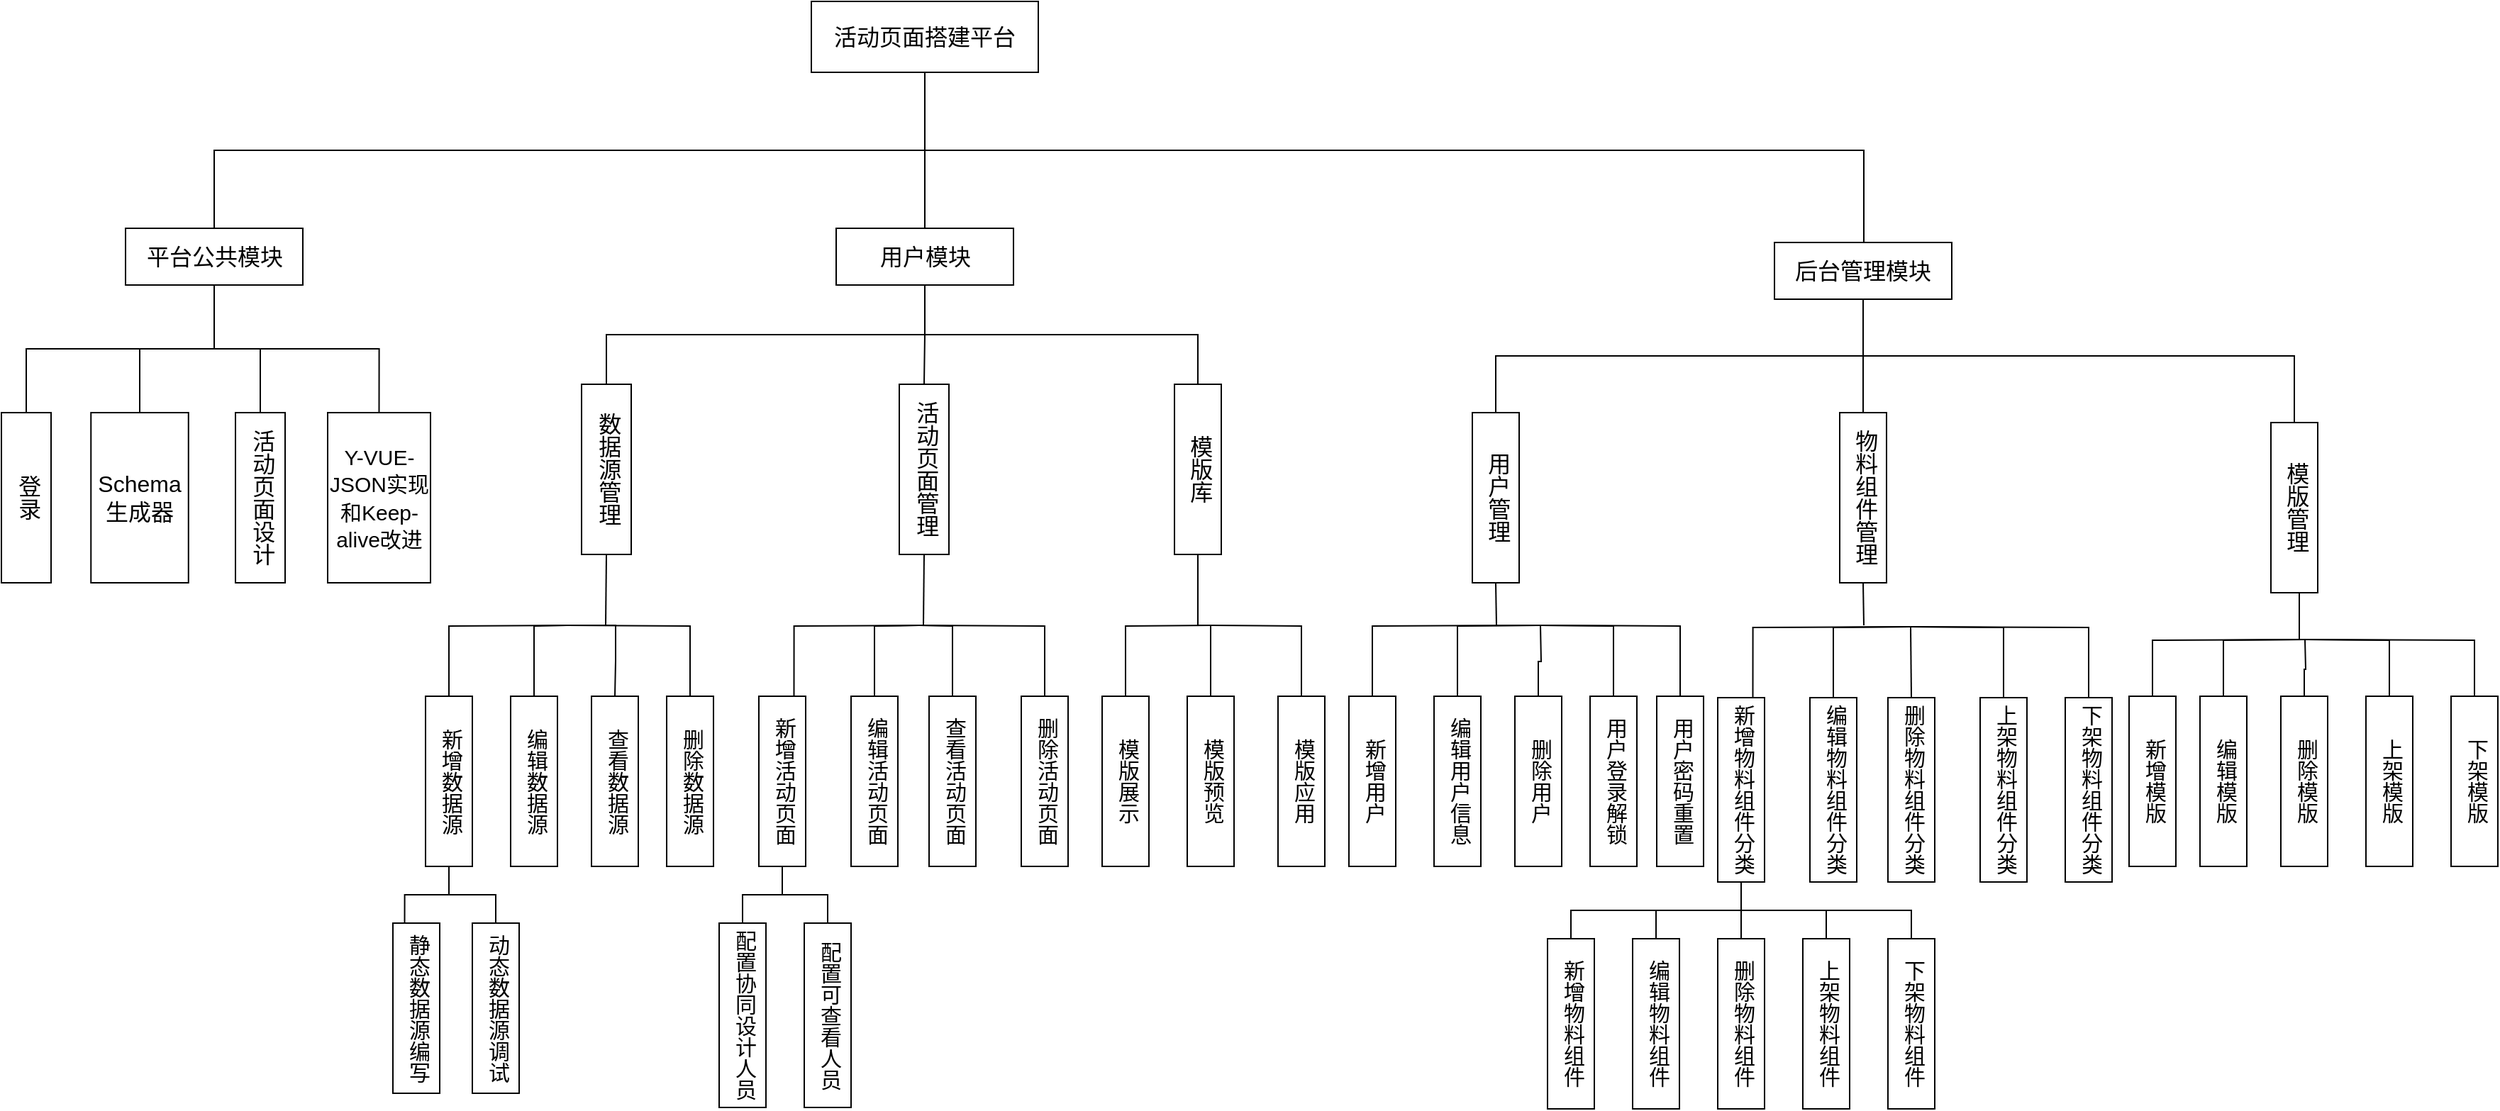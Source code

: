 <mxfile version="24.7.10">
  <diagram name="第 1 页" id="72ZHC42JVb6v5-2pjBy6">
    <mxGraphModel dx="2901" dy="3483" grid="1" gridSize="10" guides="1" tooltips="1" connect="1" arrows="1" fold="1" page="1" pageScale="1" pageWidth="827" pageHeight="1169" math="0" shadow="0">
      <root>
        <mxCell id="0" />
        <mxCell id="1" parent="0" />
        <mxCell id="pIB-OUyVMnTZojbpDNxz-1" style="edgeStyle=orthogonalEdgeStyle;rounded=0;orthogonalLoop=1;jettySize=auto;html=1;exitX=0.5;exitY=1;exitDx=0;exitDy=0;entryX=0.5;entryY=0;entryDx=0;entryDy=0;endArrow=none;endFill=0;fontSize=16;" edge="1" parent="1" source="pIB-OUyVMnTZojbpDNxz-4" target="pIB-OUyVMnTZojbpDNxz-8">
          <mxGeometry relative="1" as="geometry" />
        </mxCell>
        <mxCell id="pIB-OUyVMnTZojbpDNxz-2" style="edgeStyle=orthogonalEdgeStyle;rounded=0;orthogonalLoop=1;jettySize=auto;html=1;exitX=0.5;exitY=1;exitDx=0;exitDy=0;endArrow=none;endFill=0;fontSize=16;" edge="1" parent="1">
          <mxGeometry relative="1" as="geometry">
            <mxPoint x="441" y="-1995" as="sourcePoint" />
            <mxPoint x="1103" y="-1875" as="targetPoint" />
            <Array as="points">
              <mxPoint x="441" y="-1945" />
              <mxPoint x="1103" y="-1945" />
            </Array>
          </mxGeometry>
        </mxCell>
        <mxCell id="pIB-OUyVMnTZojbpDNxz-3" style="edgeStyle=orthogonalEdgeStyle;rounded=0;orthogonalLoop=1;jettySize=auto;html=1;exitX=0.5;exitY=1;exitDx=0;exitDy=0;entryX=0.5;entryY=0;entryDx=0;entryDy=0;endArrow=none;endFill=0;fontSize=16;" edge="1" parent="1" source="pIB-OUyVMnTZojbpDNxz-4" target="pIB-OUyVMnTZojbpDNxz-17">
          <mxGeometry relative="1" as="geometry" />
        </mxCell>
        <mxCell id="pIB-OUyVMnTZojbpDNxz-4" value="&lt;font style=&quot;font-size: 16px;&quot;&gt;活动页面搭建平台&lt;/font&gt;" style="rounded=0;whiteSpace=wrap;html=1;fontSize=16;" vertex="1" parent="1">
          <mxGeometry x="361" y="-2050" width="160" height="50" as="geometry" />
        </mxCell>
        <mxCell id="pIB-OUyVMnTZojbpDNxz-5" style="edgeStyle=orthogonalEdgeStyle;rounded=0;orthogonalLoop=1;jettySize=auto;html=1;exitX=0.5;exitY=1;exitDx=0;exitDy=0;entryX=0.5;entryY=0;entryDx=0;entryDy=0;endArrow=none;endFill=0;fontSize=16;" edge="1" parent="1" source="pIB-OUyVMnTZojbpDNxz-8" target="pIB-OUyVMnTZojbpDNxz-18">
          <mxGeometry relative="1" as="geometry" />
        </mxCell>
        <mxCell id="pIB-OUyVMnTZojbpDNxz-6" style="edgeStyle=orthogonalEdgeStyle;rounded=0;orthogonalLoop=1;jettySize=auto;html=1;exitX=0.5;exitY=1;exitDx=0;exitDy=0;entryX=0.5;entryY=0;entryDx=0;entryDy=0;endArrow=none;endFill=0;fontSize=16;" edge="1" parent="1" source="pIB-OUyVMnTZojbpDNxz-8" target="pIB-OUyVMnTZojbpDNxz-19">
          <mxGeometry relative="1" as="geometry" />
        </mxCell>
        <mxCell id="pIB-OUyVMnTZojbpDNxz-7" style="edgeStyle=orthogonalEdgeStyle;rounded=0;orthogonalLoop=1;jettySize=auto;html=1;exitX=0.5;exitY=1;exitDx=0;exitDy=0;entryX=0.5;entryY=0;entryDx=0;entryDy=0;endArrow=none;endFill=0;fontSize=16;" edge="1" parent="1" source="pIB-OUyVMnTZojbpDNxz-8" target="pIB-OUyVMnTZojbpDNxz-20">
          <mxGeometry relative="1" as="geometry" />
        </mxCell>
        <mxCell id="pIB-OUyVMnTZojbpDNxz-8" value="用户模块" style="rounded=0;whiteSpace=wrap;html=1;fontSize=16;" vertex="1" parent="1">
          <mxGeometry x="378.5" y="-1890" width="125" height="40" as="geometry" />
        </mxCell>
        <mxCell id="pIB-OUyVMnTZojbpDNxz-9" style="edgeStyle=orthogonalEdgeStyle;rounded=0;orthogonalLoop=1;jettySize=auto;html=1;exitX=0.5;exitY=1;exitDx=0;exitDy=0;entryX=0.5;entryY=0;entryDx=0;entryDy=0;endArrow=none;endFill=0;fontSize=16;" edge="1" parent="1" source="pIB-OUyVMnTZojbpDNxz-12" target="pIB-OUyVMnTZojbpDNxz-22">
          <mxGeometry relative="1" as="geometry" />
        </mxCell>
        <mxCell id="pIB-OUyVMnTZojbpDNxz-10" style="edgeStyle=orthogonalEdgeStyle;rounded=0;orthogonalLoop=1;jettySize=auto;html=1;exitX=0.5;exitY=1;exitDx=0;exitDy=0;entryX=0.5;entryY=0;entryDx=0;entryDy=0;endArrow=none;endFill=0;fontSize=16;" edge="1" parent="1" source="pIB-OUyVMnTZojbpDNxz-12" target="pIB-OUyVMnTZojbpDNxz-23">
          <mxGeometry relative="1" as="geometry" />
        </mxCell>
        <mxCell id="pIB-OUyVMnTZojbpDNxz-11" style="edgeStyle=orthogonalEdgeStyle;rounded=0;orthogonalLoop=1;jettySize=auto;html=1;exitX=0.5;exitY=1;exitDx=0;exitDy=0;entryX=0.5;entryY=0;entryDx=0;entryDy=0;endArrow=none;endFill=0;fontSize=16;" edge="1" parent="1" source="pIB-OUyVMnTZojbpDNxz-12" target="pIB-OUyVMnTZojbpDNxz-24">
          <mxGeometry relative="1" as="geometry">
            <Array as="points">
              <mxPoint x="1103" y="-1800" />
              <mxPoint x="1407" y="-1800" />
            </Array>
          </mxGeometry>
        </mxCell>
        <mxCell id="pIB-OUyVMnTZojbpDNxz-12" value="后台管理模块" style="rounded=0;whiteSpace=wrap;html=1;fontSize=16;" vertex="1" parent="1">
          <mxGeometry x="1040" y="-1880" width="125" height="40" as="geometry" />
        </mxCell>
        <mxCell id="pIB-OUyVMnTZojbpDNxz-13" style="edgeStyle=orthogonalEdgeStyle;rounded=0;orthogonalLoop=1;jettySize=auto;html=1;exitX=0.5;exitY=1;exitDx=0;exitDy=0;endArrow=none;endFill=0;fontSize=16;" edge="1" parent="1" source="pIB-OUyVMnTZojbpDNxz-17" target="pIB-OUyVMnTZojbpDNxz-25">
          <mxGeometry relative="1" as="geometry" />
        </mxCell>
        <mxCell id="pIB-OUyVMnTZojbpDNxz-14" style="edgeStyle=orthogonalEdgeStyle;rounded=0;orthogonalLoop=1;jettySize=auto;html=1;exitX=0.5;exitY=1;exitDx=0;exitDy=0;entryX=0.5;entryY=0;entryDx=0;entryDy=0;endArrow=none;endFill=0;fontSize=16;" edge="1" parent="1" source="pIB-OUyVMnTZojbpDNxz-17" target="pIB-OUyVMnTZojbpDNxz-26">
          <mxGeometry relative="1" as="geometry" />
        </mxCell>
        <mxCell id="pIB-OUyVMnTZojbpDNxz-15" style="edgeStyle=orthogonalEdgeStyle;rounded=0;orthogonalLoop=1;jettySize=auto;html=1;exitX=0.5;exitY=1;exitDx=0;exitDy=0;endArrow=none;endFill=0;fontSize=16;" edge="1" parent="1" source="pIB-OUyVMnTZojbpDNxz-17" target="pIB-OUyVMnTZojbpDNxz-21">
          <mxGeometry relative="1" as="geometry" />
        </mxCell>
        <mxCell id="pIB-OUyVMnTZojbpDNxz-16" style="edgeStyle=orthogonalEdgeStyle;rounded=0;orthogonalLoop=1;jettySize=auto;html=1;exitX=0.5;exitY=1;exitDx=0;exitDy=0;entryX=0.5;entryY=0;entryDx=0;entryDy=0;endArrow=none;endFill=0;" edge="1" parent="1" source="pIB-OUyVMnTZojbpDNxz-17" target="pIB-OUyVMnTZojbpDNxz-27">
          <mxGeometry relative="1" as="geometry" />
        </mxCell>
        <mxCell id="pIB-OUyVMnTZojbpDNxz-17" value="平台公共模块" style="rounded=0;whiteSpace=wrap;html=1;fontSize=16;" vertex="1" parent="1">
          <mxGeometry x="-122.5" y="-1890" width="125" height="40" as="geometry" />
        </mxCell>
        <mxCell id="pIB-OUyVMnTZojbpDNxz-62" style="edgeStyle=orthogonalEdgeStyle;rounded=0;orthogonalLoop=1;jettySize=auto;html=1;exitX=0.5;exitY=1;exitDx=0;exitDy=0;endArrow=none;endFill=0;" edge="1" parent="1" source="pIB-OUyVMnTZojbpDNxz-18">
          <mxGeometry relative="1" as="geometry">
            <mxPoint x="216" y="-1610" as="targetPoint" />
          </mxGeometry>
        </mxCell>
        <mxCell id="pIB-OUyVMnTZojbpDNxz-18" value="数据源管理" style="rounded=0;whiteSpace=wrap;html=1;verticalAlign=middle;align=center;labelPosition=center;verticalLabelPosition=middle;textDirection=vertical-rl;fontSize=16;" vertex="1" parent="1">
          <mxGeometry x="199" y="-1780" width="35" height="120" as="geometry" />
        </mxCell>
        <mxCell id="pIB-OUyVMnTZojbpDNxz-61" style="edgeStyle=orthogonalEdgeStyle;rounded=0;orthogonalLoop=1;jettySize=auto;html=1;exitX=0.5;exitY=1;exitDx=0;exitDy=0;endArrow=none;endFill=0;" edge="1" parent="1" source="pIB-OUyVMnTZojbpDNxz-19">
          <mxGeometry relative="1" as="geometry">
            <mxPoint x="440" y="-1610" as="targetPoint" />
          </mxGeometry>
        </mxCell>
        <mxCell id="pIB-OUyVMnTZojbpDNxz-19" value="活动页面管理" style="rounded=0;whiteSpace=wrap;html=1;verticalAlign=middle;align=center;labelPosition=center;verticalLabelPosition=middle;textDirection=vertical-rl;strokeWidth=1;fontSize=16;" vertex="1" parent="1">
          <mxGeometry x="423" y="-1780" width="35" height="120" as="geometry" />
        </mxCell>
        <mxCell id="pIB-OUyVMnTZojbpDNxz-64" style="edgeStyle=orthogonalEdgeStyle;rounded=0;orthogonalLoop=1;jettySize=auto;html=1;exitX=0.5;exitY=1;exitDx=0;exitDy=0;entryX=0.5;entryY=0;entryDx=0;entryDy=0;endArrow=none;endFill=0;" edge="1" parent="1" source="pIB-OUyVMnTZojbpDNxz-20" target="pIB-OUyVMnTZojbpDNxz-56">
          <mxGeometry relative="1" as="geometry" />
        </mxCell>
        <mxCell id="pIB-OUyVMnTZojbpDNxz-20" value="模版库" style="rounded=0;whiteSpace=wrap;html=1;verticalAlign=middle;align=center;labelPosition=center;verticalLabelPosition=middle;textDirection=vertical-rl;spacing=0;fontSize=16;" vertex="1" parent="1">
          <mxGeometry x="617" y="-1780" width="33" height="120" as="geometry" />
        </mxCell>
        <mxCell id="pIB-OUyVMnTZojbpDNxz-21" value="活动页面设计" style="rounded=0;whiteSpace=wrap;html=1;verticalAlign=middle;align=center;labelPosition=center;verticalLabelPosition=middle;textDirection=vertical-rl;fontSize=16;" vertex="1" parent="1">
          <mxGeometry x="-45" y="-1760" width="35" height="120" as="geometry" />
        </mxCell>
        <mxCell id="pIB-OUyVMnTZojbpDNxz-105" style="edgeStyle=orthogonalEdgeStyle;rounded=0;orthogonalLoop=1;jettySize=auto;html=1;exitX=0.5;exitY=1;exitDx=0;exitDy=0;endArrow=none;endFill=0;" edge="1" parent="1" source="pIB-OUyVMnTZojbpDNxz-22">
          <mxGeometry relative="1" as="geometry">
            <mxPoint x="844" y="-1610" as="targetPoint" />
          </mxGeometry>
        </mxCell>
        <mxCell id="pIB-OUyVMnTZojbpDNxz-22" value="用户管理" style="rounded=0;whiteSpace=wrap;html=1;verticalAlign=middle;align=center;labelPosition=center;verticalLabelPosition=middle;textDirection=vertical-rl;spacing=0;fontSize=16;" vertex="1" parent="1">
          <mxGeometry x="827" y="-1760" width="33" height="120" as="geometry" />
        </mxCell>
        <mxCell id="pIB-OUyVMnTZojbpDNxz-106" style="edgeStyle=orthogonalEdgeStyle;rounded=0;orthogonalLoop=1;jettySize=auto;html=1;exitX=0.5;exitY=1;exitDx=0;exitDy=0;endArrow=none;endFill=0;" edge="1" parent="1" source="pIB-OUyVMnTZojbpDNxz-23">
          <mxGeometry relative="1" as="geometry">
            <mxPoint x="1103" y="-1610" as="targetPoint" />
          </mxGeometry>
        </mxCell>
        <mxCell id="pIB-OUyVMnTZojbpDNxz-23" value="物料组件管理" style="rounded=0;whiteSpace=wrap;html=1;verticalAlign=middle;align=center;labelPosition=center;verticalLabelPosition=middle;textDirection=vertical-rl;spacing=0;fontSize=16;" vertex="1" parent="1">
          <mxGeometry x="1086" y="-1760" width="33" height="120" as="geometry" />
        </mxCell>
        <mxCell id="pIB-OUyVMnTZojbpDNxz-107" style="edgeStyle=orthogonalEdgeStyle;rounded=0;orthogonalLoop=1;jettySize=auto;html=1;exitX=0.5;exitY=1;exitDx=0;exitDy=0;endArrow=none;endFill=0;" edge="1" parent="1" source="pIB-OUyVMnTZojbpDNxz-24">
          <mxGeometry relative="1" as="geometry">
            <mxPoint x="1410" y="-1600" as="targetPoint" />
          </mxGeometry>
        </mxCell>
        <mxCell id="pIB-OUyVMnTZojbpDNxz-24" value="模版管理" style="rounded=0;whiteSpace=wrap;html=1;verticalAlign=middle;align=center;labelPosition=center;verticalLabelPosition=middle;textDirection=vertical-rl;spacing=0;fontSize=16;" vertex="1" parent="1">
          <mxGeometry x="1390" y="-1753" width="33" height="120" as="geometry" />
        </mxCell>
        <mxCell id="pIB-OUyVMnTZojbpDNxz-25" value="Schema&lt;div style=&quot;font-size: 16px;&quot;&gt;生成器&lt;/div&gt;" style="rounded=0;whiteSpace=wrap;html=1;verticalAlign=middle;align=center;labelPosition=center;verticalLabelPosition=middle;textDirection=rtl;fontSize=16;" vertex="1" parent="1">
          <mxGeometry x="-146.87" y="-1760" width="68.75" height="120" as="geometry" />
        </mxCell>
        <mxCell id="pIB-OUyVMnTZojbpDNxz-26" value="登录" style="rounded=0;whiteSpace=wrap;html=1;verticalAlign=middle;align=center;labelPosition=center;verticalLabelPosition=middle;textDirection=vertical-rl;fontSize=16;" vertex="1" parent="1">
          <mxGeometry x="-210" y="-1760" width="35" height="120" as="geometry" />
        </mxCell>
        <mxCell id="pIB-OUyVMnTZojbpDNxz-27" value="&lt;font style=&quot;font-size: 15px;&quot;&gt;Y-VUE-JSON实现和Keep-alive改进&lt;/font&gt;" style="rounded=0;whiteSpace=wrap;html=1;verticalAlign=middle;align=center;labelPosition=center;verticalLabelPosition=middle;textDirection=rtl;fontSize=16;" vertex="1" parent="1">
          <mxGeometry x="20" y="-1760" width="72.5" height="120" as="geometry" />
        </mxCell>
        <mxCell id="pIB-OUyVMnTZojbpDNxz-28" style="edgeStyle=orthogonalEdgeStyle;rounded=0;orthogonalLoop=1;jettySize=auto;html=1;exitX=0.5;exitY=1;exitDx=0;exitDy=0;entryX=0.5;entryY=0;entryDx=0;entryDy=0;endArrow=none;endFill=0;fontSize=15;" edge="1" parent="1" target="pIB-OUyVMnTZojbpDNxz-40">
          <mxGeometry relative="1" as="geometry">
            <mxPoint x="189" y="-1610" as="sourcePoint" />
          </mxGeometry>
        </mxCell>
        <mxCell id="pIB-OUyVMnTZojbpDNxz-29" style="edgeStyle=orthogonalEdgeStyle;rounded=0;orthogonalLoop=1;jettySize=auto;html=1;exitX=0.5;exitY=1;exitDx=0;exitDy=0;entryX=0.5;entryY=0;entryDx=0;entryDy=0;endArrow=none;endFill=0;fontSize=15;" edge="1" parent="1" target="pIB-OUyVMnTZojbpDNxz-41">
          <mxGeometry relative="1" as="geometry">
            <mxPoint x="189" y="-1610" as="sourcePoint" />
          </mxGeometry>
        </mxCell>
        <mxCell id="pIB-OUyVMnTZojbpDNxz-30" style="edgeStyle=orthogonalEdgeStyle;rounded=0;orthogonalLoop=1;jettySize=auto;html=1;exitX=0.5;exitY=1;exitDx=0;exitDy=0;entryX=0.5;entryY=0;entryDx=0;entryDy=0;endArrow=none;endFill=0;fontSize=15;" edge="1" parent="1" target="pIB-OUyVMnTZojbpDNxz-42">
          <mxGeometry relative="1" as="geometry">
            <Array as="points">
              <mxPoint x="223" y="-1610" />
              <mxPoint x="223" y="-1585" />
            </Array>
            <mxPoint x="189" y="-1610" as="sourcePoint" />
          </mxGeometry>
        </mxCell>
        <mxCell id="pIB-OUyVMnTZojbpDNxz-31" style="edgeStyle=orthogonalEdgeStyle;rounded=0;orthogonalLoop=1;jettySize=auto;html=1;exitX=0.5;exitY=1;exitDx=0;exitDy=0;entryX=0.5;entryY=0;entryDx=0;entryDy=0;endArrow=none;endFill=0;fontSize=15;" edge="1" parent="1" target="pIB-OUyVMnTZojbpDNxz-43">
          <mxGeometry relative="1" as="geometry">
            <mxPoint x="189" y="-1610" as="sourcePoint" />
          </mxGeometry>
        </mxCell>
        <mxCell id="pIB-OUyVMnTZojbpDNxz-32" style="edgeStyle=orthogonalEdgeStyle;rounded=0;orthogonalLoop=1;jettySize=auto;html=1;exitX=0.5;exitY=1;exitDx=0;exitDy=0;entryX=0.75;entryY=0;entryDx=0;entryDy=0;endArrow=none;endFill=0;fontSize=15;" edge="1" parent="1" target="pIB-OUyVMnTZojbpDNxz-48">
          <mxGeometry relative="1" as="geometry">
            <mxPoint x="437" y="-1610" as="sourcePoint" />
          </mxGeometry>
        </mxCell>
        <mxCell id="pIB-OUyVMnTZojbpDNxz-33" style="edgeStyle=orthogonalEdgeStyle;rounded=0;orthogonalLoop=1;jettySize=auto;html=1;exitX=0.5;exitY=1;exitDx=0;exitDy=0;entryX=0.5;entryY=0;entryDx=0;entryDy=0;endArrow=none;endFill=0;fontSize=15;" edge="1" parent="1" target="pIB-OUyVMnTZojbpDNxz-49">
          <mxGeometry relative="1" as="geometry">
            <mxPoint x="437" y="-1610" as="sourcePoint" />
          </mxGeometry>
        </mxCell>
        <mxCell id="pIB-OUyVMnTZojbpDNxz-34" style="edgeStyle=orthogonalEdgeStyle;rounded=0;orthogonalLoop=1;jettySize=auto;html=1;exitX=0.5;exitY=1;exitDx=0;exitDy=0;entryX=0.5;entryY=0;entryDx=0;entryDy=0;endArrow=none;endFill=0;fontSize=15;" edge="1" parent="1" target="pIB-OUyVMnTZojbpDNxz-50">
          <mxGeometry relative="1" as="geometry">
            <mxPoint x="437" y="-1610" as="sourcePoint" />
          </mxGeometry>
        </mxCell>
        <mxCell id="pIB-OUyVMnTZojbpDNxz-35" style="edgeStyle=orthogonalEdgeStyle;rounded=0;orthogonalLoop=1;jettySize=auto;html=1;exitX=0.5;exitY=1;exitDx=0;exitDy=0;entryX=0.5;entryY=0;entryDx=0;entryDy=0;endArrow=none;endFill=0;fontSize=15;" edge="1" parent="1" target="pIB-OUyVMnTZojbpDNxz-51">
          <mxGeometry relative="1" as="geometry">
            <mxPoint x="437" y="-1610" as="sourcePoint" />
          </mxGeometry>
        </mxCell>
        <mxCell id="pIB-OUyVMnTZojbpDNxz-36" style="edgeStyle=orthogonalEdgeStyle;rounded=0;orthogonalLoop=1;jettySize=auto;html=1;exitX=0.5;exitY=1;exitDx=0;exitDy=0;endArrow=none;endFill=0;fontSize=15;" edge="1" parent="1" target="pIB-OUyVMnTZojbpDNxz-54">
          <mxGeometry relative="1" as="geometry">
            <mxPoint x="643" y="-1610" as="sourcePoint" />
          </mxGeometry>
        </mxCell>
        <mxCell id="pIB-OUyVMnTZojbpDNxz-37" style="edgeStyle=orthogonalEdgeStyle;rounded=0;orthogonalLoop=1;jettySize=auto;html=1;exitX=0.5;exitY=1;exitDx=0;exitDy=0;entryX=0.5;entryY=0;entryDx=0;entryDy=0;endArrow=none;endFill=0;fontSize=15;" edge="1" parent="1" target="pIB-OUyVMnTZojbpDNxz-55">
          <mxGeometry relative="1" as="geometry">
            <mxPoint x="643" y="-1610" as="sourcePoint" />
          </mxGeometry>
        </mxCell>
        <mxCell id="pIB-OUyVMnTZojbpDNxz-38" style="edgeStyle=orthogonalEdgeStyle;rounded=0;orthogonalLoop=1;jettySize=auto;html=1;exitX=0.5;exitY=1;exitDx=0;exitDy=0;entryX=0.25;entryY=0;entryDx=0;entryDy=0;endArrow=none;endFill=0;fontSize=15;" edge="1" parent="1" source="pIB-OUyVMnTZojbpDNxz-40" target="pIB-OUyVMnTZojbpDNxz-44">
          <mxGeometry relative="1" as="geometry">
            <Array as="points">
              <mxPoint x="106" y="-1420" />
              <mxPoint x="74" y="-1420" />
            </Array>
          </mxGeometry>
        </mxCell>
        <mxCell id="pIB-OUyVMnTZojbpDNxz-39" style="edgeStyle=orthogonalEdgeStyle;rounded=0;orthogonalLoop=1;jettySize=auto;html=1;exitX=0.5;exitY=1;exitDx=0;exitDy=0;endArrow=none;endFill=0;fontSize=15;" edge="1" parent="1" source="pIB-OUyVMnTZojbpDNxz-40" target="pIB-OUyVMnTZojbpDNxz-45">
          <mxGeometry relative="1" as="geometry" />
        </mxCell>
        <mxCell id="pIB-OUyVMnTZojbpDNxz-40" value="新增数据源" style="rounded=0;whiteSpace=wrap;html=1;verticalAlign=middle;align=center;labelPosition=center;verticalLabelPosition=middle;textDirection=vertical-rl;spacing=0;fontSize=15;" vertex="1" parent="1">
          <mxGeometry x="89" y="-1560" width="33" height="120" as="geometry" />
        </mxCell>
        <mxCell id="pIB-OUyVMnTZojbpDNxz-41" value="编辑数据源" style="rounded=0;whiteSpace=wrap;html=1;verticalAlign=middle;align=center;labelPosition=center;verticalLabelPosition=middle;textDirection=vertical-rl;spacing=0;fontSize=15;" vertex="1" parent="1">
          <mxGeometry x="149" y="-1560" width="33" height="120" as="geometry" />
        </mxCell>
        <mxCell id="pIB-OUyVMnTZojbpDNxz-42" value="查看数据源" style="rounded=0;whiteSpace=wrap;html=1;verticalAlign=middle;align=center;labelPosition=center;verticalLabelPosition=middle;textDirection=vertical-rl;spacing=0;fontSize=15;" vertex="1" parent="1">
          <mxGeometry x="206" y="-1560" width="33" height="120" as="geometry" />
        </mxCell>
        <mxCell id="pIB-OUyVMnTZojbpDNxz-43" value="删除数据源" style="rounded=0;whiteSpace=wrap;html=1;verticalAlign=middle;align=center;labelPosition=center;verticalLabelPosition=middle;textDirection=vertical-rl;spacing=0;fontSize=15;" vertex="1" parent="1">
          <mxGeometry x="259" y="-1560" width="33" height="120" as="geometry" />
        </mxCell>
        <mxCell id="pIB-OUyVMnTZojbpDNxz-44" value="静态数据源编写" style="rounded=0;whiteSpace=wrap;html=1;verticalAlign=middle;align=center;labelPosition=center;verticalLabelPosition=middle;textDirection=vertical-rl;spacing=0;fontSize=15;" vertex="1" parent="1">
          <mxGeometry x="66" y="-1400" width="33" height="120" as="geometry" />
        </mxCell>
        <mxCell id="pIB-OUyVMnTZojbpDNxz-45" value="动态数据源调试" style="rounded=0;whiteSpace=wrap;html=1;verticalAlign=middle;align=center;labelPosition=center;verticalLabelPosition=middle;textDirection=vertical-rl;spacing=0;fontSize=15;" vertex="1" parent="1">
          <mxGeometry x="122" y="-1400" width="33" height="120" as="geometry" />
        </mxCell>
        <mxCell id="pIB-OUyVMnTZojbpDNxz-46" style="edgeStyle=orthogonalEdgeStyle;rounded=0;orthogonalLoop=1;jettySize=auto;html=1;exitX=0.5;exitY=1;exitDx=0;exitDy=0;entryX=0.5;entryY=0;entryDx=0;entryDy=0;endArrow=none;endFill=0;fontSize=15;" edge="1" parent="1" source="pIB-OUyVMnTZojbpDNxz-48" target="pIB-OUyVMnTZojbpDNxz-52">
          <mxGeometry relative="1" as="geometry" />
        </mxCell>
        <mxCell id="pIB-OUyVMnTZojbpDNxz-47" style="edgeStyle=orthogonalEdgeStyle;rounded=0;orthogonalLoop=1;jettySize=auto;html=1;exitX=0.5;exitY=1;exitDx=0;exitDy=0;entryX=0.5;entryY=0;entryDx=0;entryDy=0;endArrow=none;endFill=0;fontSize=15;" edge="1" parent="1" source="pIB-OUyVMnTZojbpDNxz-48" target="pIB-OUyVMnTZojbpDNxz-53">
          <mxGeometry relative="1" as="geometry" />
        </mxCell>
        <mxCell id="pIB-OUyVMnTZojbpDNxz-48" value="新增活动页面" style="rounded=0;whiteSpace=wrap;html=1;verticalAlign=middle;align=center;labelPosition=center;verticalLabelPosition=middle;textDirection=vertical-rl;spacing=0;fontSize=15;" vertex="1" parent="1">
          <mxGeometry x="324" y="-1560" width="33" height="120" as="geometry" />
        </mxCell>
        <mxCell id="pIB-OUyVMnTZojbpDNxz-49" value="编辑活动页面" style="rounded=0;whiteSpace=wrap;html=1;verticalAlign=middle;align=center;labelPosition=center;verticalLabelPosition=middle;textDirection=vertical-rl;spacing=0;fontSize=15;" vertex="1" parent="1">
          <mxGeometry x="389" y="-1560" width="33" height="120" as="geometry" />
        </mxCell>
        <mxCell id="pIB-OUyVMnTZojbpDNxz-50" value="查看活动页面" style="rounded=0;whiteSpace=wrap;html=1;verticalAlign=middle;align=center;labelPosition=center;verticalLabelPosition=middle;textDirection=vertical-rl;spacing=0;fontSize=15;" vertex="1" parent="1">
          <mxGeometry x="444" y="-1560" width="33" height="120" as="geometry" />
        </mxCell>
        <mxCell id="pIB-OUyVMnTZojbpDNxz-51" value="删除活动页面" style="rounded=0;whiteSpace=wrap;html=1;verticalAlign=middle;align=center;labelPosition=center;verticalLabelPosition=middle;textDirection=vertical-rl;spacing=0;fontSize=15;" vertex="1" parent="1">
          <mxGeometry x="509" y="-1560" width="33" height="120" as="geometry" />
        </mxCell>
        <mxCell id="pIB-OUyVMnTZojbpDNxz-52" value="配置协同设计人员" style="rounded=0;whiteSpace=wrap;html=1;verticalAlign=middle;align=center;labelPosition=center;verticalLabelPosition=middle;textDirection=vertical-rl;spacing=0;fontSize=15;" vertex="1" parent="1">
          <mxGeometry x="296" y="-1400" width="33" height="130" as="geometry" />
        </mxCell>
        <mxCell id="pIB-OUyVMnTZojbpDNxz-53" value="配置可查看人员" style="rounded=0;whiteSpace=wrap;html=1;verticalAlign=middle;align=center;labelPosition=center;verticalLabelPosition=middle;textDirection=vertical-rl;spacing=0;fontSize=15;" vertex="1" parent="1">
          <mxGeometry x="356" y="-1400" width="33" height="130" as="geometry" />
        </mxCell>
        <mxCell id="pIB-OUyVMnTZojbpDNxz-54" value="模版展示" style="rounded=0;whiteSpace=wrap;html=1;verticalAlign=middle;align=center;labelPosition=center;verticalLabelPosition=middle;textDirection=vertical-rl;spacing=0;fontSize=15;" vertex="1" parent="1">
          <mxGeometry x="566" y="-1560" width="33" height="120" as="geometry" />
        </mxCell>
        <mxCell id="pIB-OUyVMnTZojbpDNxz-55" value="模版应用" style="rounded=0;whiteSpace=wrap;html=1;verticalAlign=middle;align=center;labelPosition=center;verticalLabelPosition=middle;textDirection=vertical-rl;spacing=0;fontSize=15;" vertex="1" parent="1">
          <mxGeometry x="690" y="-1560" width="33" height="120" as="geometry" />
        </mxCell>
        <mxCell id="pIB-OUyVMnTZojbpDNxz-56" value="模版预览" style="rounded=0;whiteSpace=wrap;html=1;verticalAlign=middle;align=center;labelPosition=center;verticalLabelPosition=middle;textDirection=vertical-rl;spacing=0;fontSize=15;" vertex="1" parent="1">
          <mxGeometry x="626" y="-1560" width="33" height="120" as="geometry" />
        </mxCell>
        <mxCell id="pIB-OUyVMnTZojbpDNxz-65" style="edgeStyle=orthogonalEdgeStyle;rounded=0;orthogonalLoop=1;jettySize=auto;html=1;exitX=0.5;exitY=1;exitDx=0;exitDy=0;entryX=0.5;entryY=0;entryDx=0;entryDy=0;endArrow=none;endFill=0;fontSize=15;" edge="1" parent="1" target="pIB-OUyVMnTZojbpDNxz-80">
          <mxGeometry relative="1" as="geometry">
            <mxPoint x="875" y="-1610" as="sourcePoint" />
          </mxGeometry>
        </mxCell>
        <mxCell id="pIB-OUyVMnTZojbpDNxz-66" style="edgeStyle=orthogonalEdgeStyle;rounded=0;orthogonalLoop=1;jettySize=auto;html=1;exitX=0.5;exitY=1;exitDx=0;exitDy=0;entryX=0.5;entryY=0;entryDx=0;entryDy=0;endArrow=none;endFill=0;fontSize=15;" edge="1" parent="1" target="pIB-OUyVMnTZojbpDNxz-81">
          <mxGeometry relative="1" as="geometry">
            <mxPoint x="875" y="-1610" as="sourcePoint" />
          </mxGeometry>
        </mxCell>
        <mxCell id="pIB-OUyVMnTZojbpDNxz-67" style="edgeStyle=orthogonalEdgeStyle;rounded=0;orthogonalLoop=1;jettySize=auto;html=1;exitX=0.5;exitY=1;exitDx=0;exitDy=0;entryX=0.5;entryY=0;entryDx=0;entryDy=0;endArrow=none;endFill=0;fontSize=15;" edge="1" parent="1" target="pIB-OUyVMnTZojbpDNxz-83">
          <mxGeometry relative="1" as="geometry">
            <mxPoint x="875" y="-1610" as="sourcePoint" />
          </mxGeometry>
        </mxCell>
        <mxCell id="pIB-OUyVMnTZojbpDNxz-68" style="edgeStyle=orthogonalEdgeStyle;rounded=0;orthogonalLoop=1;jettySize=auto;html=1;exitX=0.5;exitY=1;exitDx=0;exitDy=0;entryX=0.5;entryY=0;entryDx=0;entryDy=0;endArrow=none;endFill=0;fontSize=15;" edge="1" parent="1" target="pIB-OUyVMnTZojbpDNxz-82">
          <mxGeometry relative="1" as="geometry">
            <mxPoint x="875" y="-1610" as="sourcePoint" />
          </mxGeometry>
        </mxCell>
        <mxCell id="pIB-OUyVMnTZojbpDNxz-69" style="edgeStyle=orthogonalEdgeStyle;rounded=0;orthogonalLoop=1;jettySize=auto;html=1;exitX=0.5;exitY=1;exitDx=0;exitDy=0;entryX=0.5;entryY=0;entryDx=0;entryDy=0;endArrow=none;endFill=0;fontSize=15;" edge="1" parent="1" target="pIB-OUyVMnTZojbpDNxz-98">
          <mxGeometry relative="1" as="geometry">
            <mxPoint x="875" y="-1610" as="sourcePoint" />
          </mxGeometry>
        </mxCell>
        <mxCell id="pIB-OUyVMnTZojbpDNxz-70" style="edgeStyle=orthogonalEdgeStyle;rounded=0;orthogonalLoop=1;jettySize=auto;html=1;exitX=0.5;exitY=1;exitDx=0;exitDy=0;entryX=0.75;entryY=0;entryDx=0;entryDy=0;endArrow=none;endFill=0;fontSize=15;" edge="1" parent="1" target="pIB-OUyVMnTZojbpDNxz-89">
          <mxGeometry relative="1" as="geometry">
            <mxPoint x="1136" y="-1609" as="sourcePoint" />
          </mxGeometry>
        </mxCell>
        <mxCell id="pIB-OUyVMnTZojbpDNxz-71" style="edgeStyle=orthogonalEdgeStyle;rounded=0;orthogonalLoop=1;jettySize=auto;html=1;exitX=0.5;exitY=1;exitDx=0;exitDy=0;entryX=0.5;entryY=0;entryDx=0;entryDy=0;endArrow=none;endFill=0;fontSize=15;" edge="1" parent="1" target="pIB-OUyVMnTZojbpDNxz-90">
          <mxGeometry relative="1" as="geometry">
            <mxPoint x="1136" y="-1609" as="sourcePoint" />
          </mxGeometry>
        </mxCell>
        <mxCell id="pIB-OUyVMnTZojbpDNxz-72" style="edgeStyle=orthogonalEdgeStyle;rounded=0;orthogonalLoop=1;jettySize=auto;html=1;exitX=0.5;exitY=1;exitDx=0;exitDy=0;entryX=0.5;entryY=0;entryDx=0;entryDy=0;endArrow=none;endFill=0;fontSize=15;" edge="1" parent="1" target="pIB-OUyVMnTZojbpDNxz-91">
          <mxGeometry relative="1" as="geometry">
            <mxPoint x="1136" y="-1609" as="sourcePoint" />
          </mxGeometry>
        </mxCell>
        <mxCell id="pIB-OUyVMnTZojbpDNxz-73" style="edgeStyle=orthogonalEdgeStyle;rounded=0;orthogonalLoop=1;jettySize=auto;html=1;exitX=0.5;exitY=1;exitDx=0;exitDy=0;entryX=0.5;entryY=0;entryDx=0;entryDy=0;endArrow=none;endFill=0;fontSize=15;" edge="1" parent="1" target="pIB-OUyVMnTZojbpDNxz-92">
          <mxGeometry relative="1" as="geometry">
            <mxPoint x="1136" y="-1609" as="sourcePoint" />
          </mxGeometry>
        </mxCell>
        <mxCell id="pIB-OUyVMnTZojbpDNxz-74" style="edgeStyle=orthogonalEdgeStyle;rounded=0;orthogonalLoop=1;jettySize=auto;html=1;exitX=0.5;exitY=1;exitDx=0;exitDy=0;entryX=0.5;entryY=0;entryDx=0;entryDy=0;endArrow=none;endFill=0;fontSize=15;" edge="1" parent="1" target="pIB-OUyVMnTZojbpDNxz-93">
          <mxGeometry relative="1" as="geometry">
            <mxPoint x="1136" y="-1609" as="sourcePoint" />
          </mxGeometry>
        </mxCell>
        <mxCell id="pIB-OUyVMnTZojbpDNxz-75" style="edgeStyle=orthogonalEdgeStyle;rounded=0;orthogonalLoop=1;jettySize=auto;html=1;exitX=0.5;exitY=1;exitDx=0;exitDy=0;endArrow=none;endFill=0;fontSize=15;" edge="1" parent="1" target="pIB-OUyVMnTZojbpDNxz-96">
          <mxGeometry relative="1" as="geometry">
            <mxPoint x="1414" y="-1600" as="sourcePoint" />
          </mxGeometry>
        </mxCell>
        <mxCell id="pIB-OUyVMnTZojbpDNxz-76" style="edgeStyle=orthogonalEdgeStyle;rounded=0;orthogonalLoop=1;jettySize=auto;html=1;exitX=0.5;exitY=1;exitDx=0;exitDy=0;entryX=0.5;entryY=0;entryDx=0;entryDy=0;endArrow=none;endFill=0;fontSize=15;" edge="1" parent="1" target="pIB-OUyVMnTZojbpDNxz-97">
          <mxGeometry relative="1" as="geometry">
            <mxPoint x="1414" y="-1600" as="sourcePoint" />
          </mxGeometry>
        </mxCell>
        <mxCell id="pIB-OUyVMnTZojbpDNxz-77" style="edgeStyle=orthogonalEdgeStyle;rounded=0;orthogonalLoop=1;jettySize=auto;html=1;exitX=0.5;exitY=1;exitDx=0;exitDy=0;entryX=0.5;entryY=0;entryDx=0;entryDy=0;endArrow=none;endFill=0;fontSize=15;" edge="1" parent="1" target="pIB-OUyVMnTZojbpDNxz-102">
          <mxGeometry relative="1" as="geometry">
            <mxPoint x="1414" y="-1600" as="sourcePoint" />
          </mxGeometry>
        </mxCell>
        <mxCell id="pIB-OUyVMnTZojbpDNxz-78" style="edgeStyle=orthogonalEdgeStyle;rounded=0;orthogonalLoop=1;jettySize=auto;html=1;exitX=0.5;exitY=1;exitDx=0;exitDy=0;entryX=0.5;entryY=0;entryDx=0;entryDy=0;endArrow=none;endFill=0;fontSize=15;" edge="1" parent="1" target="pIB-OUyVMnTZojbpDNxz-103">
          <mxGeometry relative="1" as="geometry">
            <mxPoint x="1414" y="-1600" as="sourcePoint" />
          </mxGeometry>
        </mxCell>
        <mxCell id="pIB-OUyVMnTZojbpDNxz-79" style="edgeStyle=orthogonalEdgeStyle;rounded=0;orthogonalLoop=1;jettySize=auto;html=1;exitX=0.5;exitY=1;exitDx=0;exitDy=0;entryX=0.5;entryY=0;entryDx=0;entryDy=0;endArrow=none;endFill=0;fontSize=15;" edge="1" parent="1" target="pIB-OUyVMnTZojbpDNxz-104">
          <mxGeometry relative="1" as="geometry">
            <mxPoint x="1414" y="-1600" as="sourcePoint" />
          </mxGeometry>
        </mxCell>
        <mxCell id="pIB-OUyVMnTZojbpDNxz-80" value="新增用户" style="rounded=0;whiteSpace=wrap;html=1;verticalAlign=middle;align=center;labelPosition=center;verticalLabelPosition=middle;textDirection=vertical-rl;spacing=0;fontSize=15;" vertex="1" parent="1">
          <mxGeometry x="740" y="-1560" width="33" height="120" as="geometry" />
        </mxCell>
        <mxCell id="pIB-OUyVMnTZojbpDNxz-81" value="编辑用户信息" style="rounded=0;whiteSpace=wrap;html=1;verticalAlign=middle;align=center;labelPosition=center;verticalLabelPosition=middle;textDirection=vertical-rl;spacing=0;fontSize=15;" vertex="1" parent="1">
          <mxGeometry x="800" y="-1560" width="33" height="120" as="geometry" />
        </mxCell>
        <mxCell id="pIB-OUyVMnTZojbpDNxz-82" value="删除用户" style="rounded=0;whiteSpace=wrap;html=1;verticalAlign=middle;align=center;labelPosition=center;verticalLabelPosition=middle;textDirection=vertical-rl;spacing=0;fontSize=15;" vertex="1" parent="1">
          <mxGeometry x="857" y="-1560" width="33" height="120" as="geometry" />
        </mxCell>
        <mxCell id="pIB-OUyVMnTZojbpDNxz-83" value="用户登录解锁" style="rounded=0;whiteSpace=wrap;html=1;verticalAlign=middle;align=center;labelPosition=center;verticalLabelPosition=middle;textDirection=vertical-rl;spacing=0;fontSize=15;" vertex="1" parent="1">
          <mxGeometry x="910" y="-1560" width="33" height="120" as="geometry" />
        </mxCell>
        <mxCell id="pIB-OUyVMnTZojbpDNxz-84" style="edgeStyle=orthogonalEdgeStyle;rounded=0;orthogonalLoop=1;jettySize=auto;html=1;exitX=0.5;exitY=1;exitDx=0;exitDy=0;entryX=0.5;entryY=0;entryDx=0;entryDy=0;endArrow=none;endFill=0;fontSize=15;" edge="1" parent="1" source="pIB-OUyVMnTZojbpDNxz-89" target="pIB-OUyVMnTZojbpDNxz-94">
          <mxGeometry relative="1" as="geometry" />
        </mxCell>
        <mxCell id="pIB-OUyVMnTZojbpDNxz-85" style="edgeStyle=orthogonalEdgeStyle;rounded=0;orthogonalLoop=1;jettySize=auto;html=1;exitX=0.5;exitY=1;exitDx=0;exitDy=0;entryX=0.5;entryY=0;entryDx=0;entryDy=0;endArrow=none;endFill=0;fontSize=15;" edge="1" parent="1" source="pIB-OUyVMnTZojbpDNxz-89" target="pIB-OUyVMnTZojbpDNxz-95">
          <mxGeometry relative="1" as="geometry" />
        </mxCell>
        <mxCell id="pIB-OUyVMnTZojbpDNxz-86" style="edgeStyle=orthogonalEdgeStyle;rounded=0;orthogonalLoop=1;jettySize=auto;html=1;exitX=0.5;exitY=1;exitDx=0;exitDy=0;entryX=0.5;entryY=0;entryDx=0;entryDy=0;endArrow=none;endFill=0;fontSize=15;" edge="1" parent="1" source="pIB-OUyVMnTZojbpDNxz-89" target="pIB-OUyVMnTZojbpDNxz-99">
          <mxGeometry relative="1" as="geometry" />
        </mxCell>
        <mxCell id="pIB-OUyVMnTZojbpDNxz-87" style="edgeStyle=orthogonalEdgeStyle;rounded=0;orthogonalLoop=1;jettySize=auto;html=1;exitX=0.5;exitY=1;exitDx=0;exitDy=0;entryX=0.5;entryY=0;entryDx=0;entryDy=0;endArrow=none;endFill=0;fontSize=15;" edge="1" parent="1" source="pIB-OUyVMnTZojbpDNxz-89" target="pIB-OUyVMnTZojbpDNxz-100">
          <mxGeometry relative="1" as="geometry" />
        </mxCell>
        <mxCell id="pIB-OUyVMnTZojbpDNxz-88" style="edgeStyle=orthogonalEdgeStyle;rounded=0;orthogonalLoop=1;jettySize=auto;html=1;exitX=0.5;exitY=1;exitDx=0;exitDy=0;entryX=0.5;entryY=0;entryDx=0;entryDy=0;endArrow=none;endFill=0;fontSize=15;" edge="1" parent="1" source="pIB-OUyVMnTZojbpDNxz-89" target="pIB-OUyVMnTZojbpDNxz-101">
          <mxGeometry relative="1" as="geometry" />
        </mxCell>
        <mxCell id="pIB-OUyVMnTZojbpDNxz-89" value="新增物料组件分类" style="rounded=0;whiteSpace=wrap;html=1;verticalAlign=middle;align=center;labelPosition=center;verticalLabelPosition=middle;textDirection=vertical-rl;spacing=0;fontSize=15;" vertex="1" parent="1">
          <mxGeometry x="1000" y="-1559" width="33" height="130" as="geometry" />
        </mxCell>
        <mxCell id="pIB-OUyVMnTZojbpDNxz-90" value="编辑物料组件分类" style="rounded=0;whiteSpace=wrap;html=1;verticalAlign=middle;align=center;labelPosition=center;verticalLabelPosition=middle;textDirection=vertical-rl;spacing=0;fontSize=15;" vertex="1" parent="1">
          <mxGeometry x="1065" y="-1559" width="33" height="130" as="geometry" />
        </mxCell>
        <mxCell id="pIB-OUyVMnTZojbpDNxz-91" value="删除物料组件分类" style="rounded=0;whiteSpace=wrap;html=1;verticalAlign=middle;align=center;labelPosition=center;verticalLabelPosition=middle;textDirection=vertical-rl;spacing=0;fontSize=15;" vertex="1" parent="1">
          <mxGeometry x="1120" y="-1559" width="33" height="130" as="geometry" />
        </mxCell>
        <mxCell id="pIB-OUyVMnTZojbpDNxz-92" value="上架物料组件分类" style="rounded=0;whiteSpace=wrap;html=1;verticalAlign=middle;align=center;labelPosition=center;verticalLabelPosition=middle;textDirection=vertical-rl;spacing=0;fontSize=15;" vertex="1" parent="1">
          <mxGeometry x="1185" y="-1559" width="33" height="130" as="geometry" />
        </mxCell>
        <mxCell id="pIB-OUyVMnTZojbpDNxz-93" value="下架物料组件分类" style="rounded=0;whiteSpace=wrap;html=1;verticalAlign=middle;align=center;labelPosition=center;verticalLabelPosition=middle;textDirection=vertical-rl;spacing=0;fontSize=15;" vertex="1" parent="1">
          <mxGeometry x="1245" y="-1559" width="33" height="130" as="geometry" />
        </mxCell>
        <mxCell id="pIB-OUyVMnTZojbpDNxz-94" value="新增物料组件" style="rounded=0;whiteSpace=wrap;html=1;verticalAlign=middle;align=center;labelPosition=center;verticalLabelPosition=middle;textDirection=vertical-rl;spacing=0;fontSize=15;" vertex="1" parent="1">
          <mxGeometry x="880" y="-1389" width="33" height="120" as="geometry" />
        </mxCell>
        <mxCell id="pIB-OUyVMnTZojbpDNxz-95" value="编辑物料组件" style="rounded=0;whiteSpace=wrap;html=1;verticalAlign=middle;align=center;labelPosition=center;verticalLabelPosition=middle;textDirection=vertical-rl;spacing=0;fontSize=15;" vertex="1" parent="1">
          <mxGeometry x="940" y="-1389" width="33" height="120" as="geometry" />
        </mxCell>
        <mxCell id="pIB-OUyVMnTZojbpDNxz-96" value="新增模版" style="rounded=0;whiteSpace=wrap;html=1;verticalAlign=middle;align=center;labelPosition=center;verticalLabelPosition=middle;textDirection=vertical-rl;spacing=0;fontSize=15;" vertex="1" parent="1">
          <mxGeometry x="1290" y="-1560" width="33" height="120" as="geometry" />
        </mxCell>
        <mxCell id="pIB-OUyVMnTZojbpDNxz-97" value="编辑模版" style="rounded=0;whiteSpace=wrap;html=1;verticalAlign=middle;align=center;labelPosition=center;verticalLabelPosition=middle;textDirection=vertical-rl;spacing=0;fontSize=15;" vertex="1" parent="1">
          <mxGeometry x="1340" y="-1560" width="33" height="120" as="geometry" />
        </mxCell>
        <mxCell id="pIB-OUyVMnTZojbpDNxz-98" value="用户密码重置" style="rounded=0;whiteSpace=wrap;html=1;verticalAlign=middle;align=center;labelPosition=center;verticalLabelPosition=middle;textDirection=vertical-rl;spacing=0;fontSize=15;" vertex="1" parent="1">
          <mxGeometry x="957" y="-1560" width="33" height="120" as="geometry" />
        </mxCell>
        <mxCell id="pIB-OUyVMnTZojbpDNxz-99" value="删除物料组件" style="rounded=0;whiteSpace=wrap;html=1;verticalAlign=middle;align=center;labelPosition=center;verticalLabelPosition=middle;textDirection=vertical-rl;spacing=0;fontSize=15;" vertex="1" parent="1">
          <mxGeometry x="1000" y="-1389" width="33" height="120" as="geometry" />
        </mxCell>
        <mxCell id="pIB-OUyVMnTZojbpDNxz-100" value="上架物料组件" style="rounded=0;whiteSpace=wrap;html=1;verticalAlign=middle;align=center;labelPosition=center;verticalLabelPosition=middle;textDirection=vertical-rl;spacing=0;fontSize=15;" vertex="1" parent="1">
          <mxGeometry x="1060" y="-1389" width="33" height="120" as="geometry" />
        </mxCell>
        <mxCell id="pIB-OUyVMnTZojbpDNxz-101" value="下架物料组件" style="rounded=0;whiteSpace=wrap;html=1;verticalAlign=middle;align=center;labelPosition=center;verticalLabelPosition=middle;textDirection=vertical-rl;spacing=0;fontSize=15;" vertex="1" parent="1">
          <mxGeometry x="1120" y="-1389" width="33" height="120" as="geometry" />
        </mxCell>
        <mxCell id="pIB-OUyVMnTZojbpDNxz-102" value="删除模版" style="rounded=0;whiteSpace=wrap;html=1;verticalAlign=middle;align=center;labelPosition=center;verticalLabelPosition=middle;textDirection=vertical-rl;spacing=0;fontSize=15;" vertex="1" parent="1">
          <mxGeometry x="1397" y="-1560" width="33" height="120" as="geometry" />
        </mxCell>
        <mxCell id="pIB-OUyVMnTZojbpDNxz-103" value="上架模版" style="rounded=0;whiteSpace=wrap;html=1;verticalAlign=middle;align=center;labelPosition=center;verticalLabelPosition=middle;textDirection=vertical-rl;spacing=0;fontSize=15;" vertex="1" parent="1">
          <mxGeometry x="1457" y="-1560" width="33" height="120" as="geometry" />
        </mxCell>
        <mxCell id="pIB-OUyVMnTZojbpDNxz-104" value="下架模版" style="rounded=0;whiteSpace=wrap;html=1;verticalAlign=middle;align=center;labelPosition=center;verticalLabelPosition=middle;textDirection=vertical-rl;spacing=0;fontSize=15;" vertex="1" parent="1">
          <mxGeometry x="1517" y="-1560" width="33" height="120" as="geometry" />
        </mxCell>
      </root>
    </mxGraphModel>
  </diagram>
</mxfile>
